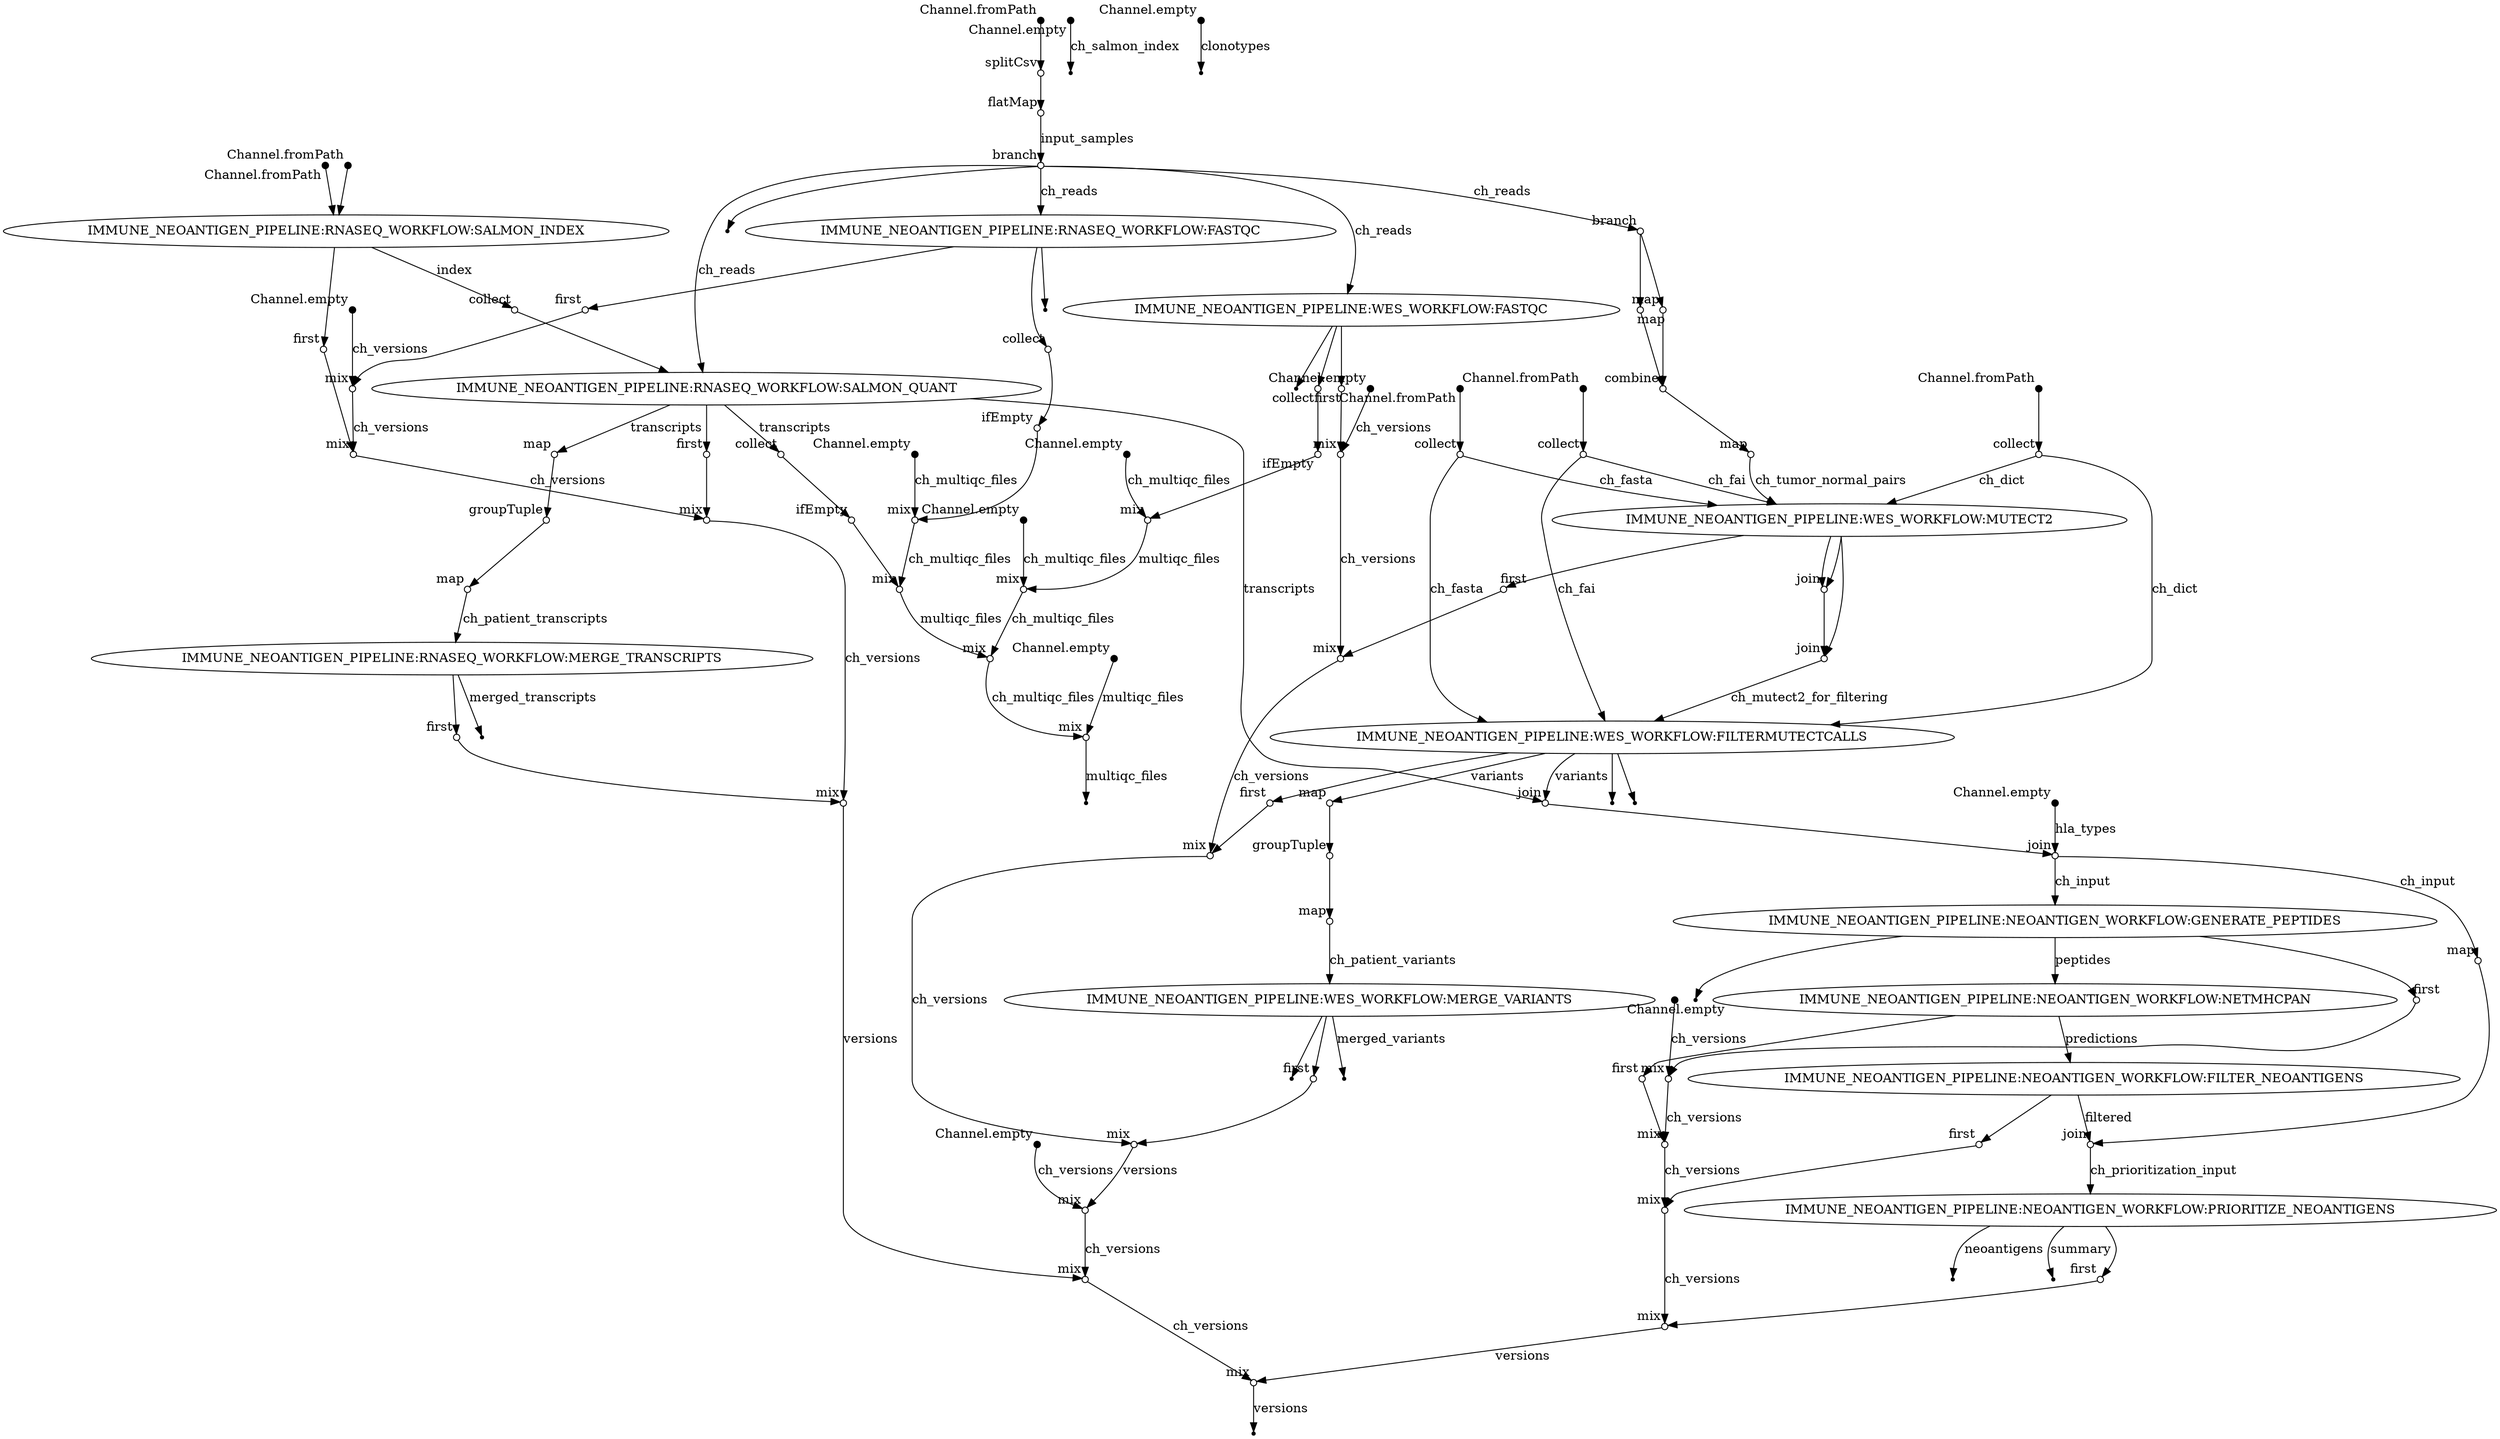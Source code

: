 digraph "pipeline_dag_20250709_223359" {
rankdir=TB;
v0 [shape=point,label="",fixedsize=true,width=0.1,xlabel="Channel.fromPath"];
v1 [shape=circle,label="",fixedsize=true,width=0.1,xlabel="splitCsv"];
v0 -> v1;

v1 [shape=circle,label="",fixedsize=true,width=0.1,xlabel="splitCsv"];
v2 [shape=circle,label="",fixedsize=true,width=0.1,xlabel="flatMap"];
v1 -> v2;

v2 [shape=circle,label="",fixedsize=true,width=0.1,xlabel="flatMap"];
v5 [shape=circle,label="",fixedsize=true,width=0.1,xlabel="branch"];
v2 -> v5 [label="input_samples"];

v3 [shape=point,label="",fixedsize=true,width=0.1,xlabel="Channel.empty"];
v46 [shape=circle,label="",fixedsize=true,width=0.1,xlabel="mix"];
v3 -> v46 [label="ch_versions"];

v4 [shape=point,label="",fixedsize=true,width=0.1,xlabel="Channel.empty"];
v47 [shape=circle,label="",fixedsize=true,width=0.1,xlabel="mix"];
v4 -> v47 [label="ch_multiqc_files"];

v5 [shape=circle,label="",fixedsize=true,width=0.1,xlabel="branch"];
v50 [label="IMMUNE_NEOANTIGEN_PIPELINE:RNASEQ_WORKFLOW:FASTQC"];
v5 -> v50 [label="ch_reads"];

v5 [shape=circle,label="",fixedsize=true,width=0.1,xlabel="branch"];
v6 [shape=point];
v5 -> v6;

v5 [shape=circle,label="",fixedsize=true,width=0.1,xlabel="branch"];
v15 [label="IMMUNE_NEOANTIGEN_PIPELINE:WES_WORKFLOW:FASTQC"];
v5 -> v15 [label="ch_reads"];

v7 [shape=point,label="",fixedsize=true,width=0.1,xlabel="Channel.empty"];
v18 [shape=circle,label="",fixedsize=true,width=0.1,xlabel="mix"];
v7 -> v18 [label="ch_versions"];

v8 [shape=point,label="",fixedsize=true,width=0.1,xlabel="Channel.empty"];
v21 [shape=circle,label="",fixedsize=true,width=0.1,xlabel="mix"];
v8 -> v21 [label="ch_multiqc_files"];

v9 [shape=point,label="",fixedsize=true,width=0.1,xlabel="Channel.fromPath"];
v10 [shape=circle,label="",fixedsize=true,width=0.1,xlabel="collect"];
v9 -> v10;

v10 [shape=circle,label="",fixedsize=true,width=0.1,xlabel="collect"];
v27 [label="IMMUNE_NEOANTIGEN_PIPELINE:WES_WORKFLOW:MUTECT2"];
v10 -> v27 [label="ch_fasta"];

v11 [shape=point,label="",fixedsize=true,width=0.1,xlabel="Channel.fromPath"];
v12 [shape=circle,label="",fixedsize=true,width=0.1,xlabel="collect"];
v11 -> v12;

v12 [shape=circle,label="",fixedsize=true,width=0.1,xlabel="collect"];
v27 [label="IMMUNE_NEOANTIGEN_PIPELINE:WES_WORKFLOW:MUTECT2"];
v12 -> v27 [label="ch_fai"];

v13 [shape=point,label="",fixedsize=true,width=0.1,xlabel="Channel.fromPath"];
v14 [shape=circle,label="",fixedsize=true,width=0.1,xlabel="collect"];
v13 -> v14;

v14 [shape=circle,label="",fixedsize=true,width=0.1,xlabel="collect"];
v27 [label="IMMUNE_NEOANTIGEN_PIPELINE:WES_WORKFLOW:MUTECT2"];
v14 -> v27 [label="ch_dict"];

v15 [label="IMMUNE_NEOANTIGEN_PIPELINE:WES_WORKFLOW:FASTQC"];
v16 [shape=point];
v15 -> v16;

v15 [label="IMMUNE_NEOANTIGEN_PIPELINE:WES_WORKFLOW:FASTQC"];
v19 [shape=circle,label="",fixedsize=true,width=0.1,xlabel="collect"];
v15 -> v19;

v15 [label="IMMUNE_NEOANTIGEN_PIPELINE:WES_WORKFLOW:FASTQC"];
v17 [shape=circle,label="",fixedsize=true,width=0.1,xlabel="first"];
v15 -> v17;

v17 [shape=circle,label="",fixedsize=true,width=0.1,xlabel="first"];
v18 [shape=circle,label="",fixedsize=true,width=0.1,xlabel="mix"];
v17 -> v18;

v18 [shape=circle,label="",fixedsize=true,width=0.1,xlabel="mix"];
v29 [shape=circle,label="",fixedsize=true,width=0.1,xlabel="mix"];
v18 -> v29 [label="ch_versions"];

v19 [shape=circle,label="",fixedsize=true,width=0.1,xlabel="collect"];
v20 [shape=circle,label="",fixedsize=true,width=0.1,xlabel="ifEmpty"];
v19 -> v20;

v20 [shape=circle,label="",fixedsize=true,width=0.1,xlabel="ifEmpty"];
v21 [shape=circle,label="",fixedsize=true,width=0.1,xlabel="mix"];
v20 -> v21;

v21 [shape=circle,label="",fixedsize=true,width=0.1,xlabel="mix"];
v47 [shape=circle,label="",fixedsize=true,width=0.1,xlabel="mix"];
v21 -> v47 [label="multiqc_files"];

v5 [shape=circle,label="",fixedsize=true,width=0.1,xlabel="branch"];
v22 [shape=circle,label="",fixedsize=true,width=0.1,xlabel="branch"];
v5 -> v22 [label="ch_reads"];

v22 [shape=circle,label="",fixedsize=true,width=0.1,xlabel="branch"];
v24 [shape=circle,label="",fixedsize=true,width=0.1,xlabel="map"];
v22 -> v24;

v22 [shape=circle,label="",fixedsize=true,width=0.1,xlabel="branch"];
v23 [shape=circle,label="",fixedsize=true,width=0.1,xlabel="map"];
v22 -> v23;

v23 [shape=circle,label="",fixedsize=true,width=0.1,xlabel="map"];
v25 [shape=circle,label="",fixedsize=true,width=0.1,xlabel="combine"];
v23 -> v25;

v24 [shape=circle,label="",fixedsize=true,width=0.1,xlabel="map"];
v25 [shape=circle,label="",fixedsize=true,width=0.1,xlabel="combine"];
v24 -> v25;

v25 [shape=circle,label="",fixedsize=true,width=0.1,xlabel="combine"];
v26 [shape=circle,label="",fixedsize=true,width=0.1,xlabel="map"];
v25 -> v26;

v26 [shape=circle,label="",fixedsize=true,width=0.1,xlabel="map"];
v27 [label="IMMUNE_NEOANTIGEN_PIPELINE:WES_WORKFLOW:MUTECT2"];
v26 -> v27 [label="ch_tumor_normal_pairs"];

v27 [label="IMMUNE_NEOANTIGEN_PIPELINE:WES_WORKFLOW:MUTECT2"];
v30 [shape=circle,label="",fixedsize=true,width=0.1,xlabel="join"];
v27 -> v30;

v27 [label="IMMUNE_NEOANTIGEN_PIPELINE:WES_WORKFLOW:MUTECT2"];
v30 [shape=circle,label="",fixedsize=true,width=0.1,xlabel="join"];
v27 -> v30;

v27 [label="IMMUNE_NEOANTIGEN_PIPELINE:WES_WORKFLOW:MUTECT2"];
v31 [shape=circle,label="",fixedsize=true,width=0.1,xlabel="join"];
v27 -> v31;

v27 [label="IMMUNE_NEOANTIGEN_PIPELINE:WES_WORKFLOW:MUTECT2"];
v28 [shape=circle,label="",fixedsize=true,width=0.1,xlabel="first"];
v27 -> v28;

v28 [shape=circle,label="",fixedsize=true,width=0.1,xlabel="first"];
v29 [shape=circle,label="",fixedsize=true,width=0.1,xlabel="mix"];
v28 -> v29;

v29 [shape=circle,label="",fixedsize=true,width=0.1,xlabel="mix"];
v36 [shape=circle,label="",fixedsize=true,width=0.1,xlabel="mix"];
v29 -> v36 [label="ch_versions"];

v30 [shape=circle,label="",fixedsize=true,width=0.1,xlabel="join"];
v31 [shape=circle,label="",fixedsize=true,width=0.1,xlabel="join"];
v30 -> v31;

v31 [shape=circle,label="",fixedsize=true,width=0.1,xlabel="join"];
v32 [label="IMMUNE_NEOANTIGEN_PIPELINE:WES_WORKFLOW:FILTERMUTECTCALLS"];
v31 -> v32 [label="ch_mutect2_for_filtering"];

v10 [shape=circle,label="",fixedsize=true,width=0.1,xlabel="collect"];
v32 [label="IMMUNE_NEOANTIGEN_PIPELINE:WES_WORKFLOW:FILTERMUTECTCALLS"];
v10 -> v32 [label="ch_fasta"];

v12 [shape=circle,label="",fixedsize=true,width=0.1,xlabel="collect"];
v32 [label="IMMUNE_NEOANTIGEN_PIPELINE:WES_WORKFLOW:FILTERMUTECTCALLS"];
v12 -> v32 [label="ch_fai"];

v14 [shape=circle,label="",fixedsize=true,width=0.1,xlabel="collect"];
v32 [label="IMMUNE_NEOANTIGEN_PIPELINE:WES_WORKFLOW:FILTERMUTECTCALLS"];
v14 -> v32 [label="ch_dict"];

v32 [label="IMMUNE_NEOANTIGEN_PIPELINE:WES_WORKFLOW:FILTERMUTECTCALLS"];
v38 [shape=circle,label="",fixedsize=true,width=0.1,xlabel="map"];
v32 -> v38 [label="variants"];

v32 [label="IMMUNE_NEOANTIGEN_PIPELINE:WES_WORKFLOW:FILTERMUTECTCALLS"];
v34 [shape=point];
v32 -> v34;

v32 [label="IMMUNE_NEOANTIGEN_PIPELINE:WES_WORKFLOW:FILTERMUTECTCALLS"];
v33 [shape=point];
v32 -> v33;

v32 [label="IMMUNE_NEOANTIGEN_PIPELINE:WES_WORKFLOW:FILTERMUTECTCALLS"];
v35 [shape=circle,label="",fixedsize=true,width=0.1,xlabel="first"];
v32 -> v35;

v35 [shape=circle,label="",fixedsize=true,width=0.1,xlabel="first"];
v36 [shape=circle,label="",fixedsize=true,width=0.1,xlabel="mix"];
v35 -> v36;

v36 [shape=circle,label="",fixedsize=true,width=0.1,xlabel="mix"];
v45 [shape=circle,label="",fixedsize=true,width=0.1,xlabel="mix"];
v36 -> v45 [label="ch_versions"];

v37 [shape=point,label="",fixedsize=true,width=0.1,xlabel="Channel.empty"];
v81 [shape=circle,label="",fixedsize=true,width=0.1,xlabel="join"];
v37 -> v81 [label="hla_types"];

v38 [shape=circle,label="",fixedsize=true,width=0.1,xlabel="map"];
v39 [shape=circle,label="",fixedsize=true,width=0.1,xlabel="groupTuple"];
v38 -> v39;

v39 [shape=circle,label="",fixedsize=true,width=0.1,xlabel="groupTuple"];
v40 [shape=circle,label="",fixedsize=true,width=0.1,xlabel="map"];
v39 -> v40;

v40 [shape=circle,label="",fixedsize=true,width=0.1,xlabel="map"];
v41 [label="IMMUNE_NEOANTIGEN_PIPELINE:WES_WORKFLOW:MERGE_VARIANTS"];
v40 -> v41 [label="ch_patient_variants"];

v41 [label="IMMUNE_NEOANTIGEN_PIPELINE:WES_WORKFLOW:MERGE_VARIANTS"];
v43 [shape=point];
v41 -> v43 [label="merged_variants"];

v41 [label="IMMUNE_NEOANTIGEN_PIPELINE:WES_WORKFLOW:MERGE_VARIANTS"];
v42 [shape=point];
v41 -> v42;

v41 [label="IMMUNE_NEOANTIGEN_PIPELINE:WES_WORKFLOW:MERGE_VARIANTS"];
v44 [shape=circle,label="",fixedsize=true,width=0.1,xlabel="first"];
v41 -> v44;

v44 [shape=circle,label="",fixedsize=true,width=0.1,xlabel="first"];
v45 [shape=circle,label="",fixedsize=true,width=0.1,xlabel="mix"];
v44 -> v45;

v45 [shape=circle,label="",fixedsize=true,width=0.1,xlabel="mix"];
v46 [shape=circle,label="",fixedsize=true,width=0.1,xlabel="mix"];
v45 -> v46 [label="versions"];

v46 [shape=circle,label="",fixedsize=true,width=0.1,xlabel="mix"];
v78 [shape=circle,label="",fixedsize=true,width=0.1,xlabel="mix"];
v46 -> v78 [label="ch_versions"];

v47 [shape=circle,label="",fixedsize=true,width=0.1,xlabel="mix"];
v79 [shape=circle,label="",fixedsize=true,width=0.1,xlabel="mix"];
v47 -> v79 [label="ch_multiqc_files"];

v48 [shape=point,label="",fixedsize=true,width=0.1,xlabel="Channel.empty"];
v53 [shape=circle,label="",fixedsize=true,width=0.1,xlabel="mix"];
v48 -> v53 [label="ch_versions"];

v49 [shape=point,label="",fixedsize=true,width=0.1,xlabel="Channel.empty"];
v56 [shape=circle,label="",fixedsize=true,width=0.1,xlabel="mix"];
v49 -> v56 [label="ch_multiqc_files"];

v50 [label="IMMUNE_NEOANTIGEN_PIPELINE:RNASEQ_WORKFLOW:FASTQC"];
v51 [shape=point];
v50 -> v51;

v50 [label="IMMUNE_NEOANTIGEN_PIPELINE:RNASEQ_WORKFLOW:FASTQC"];
v54 [shape=circle,label="",fixedsize=true,width=0.1,xlabel="collect"];
v50 -> v54;

v50 [label="IMMUNE_NEOANTIGEN_PIPELINE:RNASEQ_WORKFLOW:FASTQC"];
v52 [shape=circle,label="",fixedsize=true,width=0.1,xlabel="first"];
v50 -> v52;

v52 [shape=circle,label="",fixedsize=true,width=0.1,xlabel="first"];
v53 [shape=circle,label="",fixedsize=true,width=0.1,xlabel="mix"];
v52 -> v53;

v53 [shape=circle,label="",fixedsize=true,width=0.1,xlabel="mix"];
v63 [shape=circle,label="",fixedsize=true,width=0.1,xlabel="mix"];
v53 -> v63 [label="ch_versions"];

v54 [shape=circle,label="",fixedsize=true,width=0.1,xlabel="collect"];
v55 [shape=circle,label="",fixedsize=true,width=0.1,xlabel="ifEmpty"];
v54 -> v55;

v55 [shape=circle,label="",fixedsize=true,width=0.1,xlabel="ifEmpty"];
v56 [shape=circle,label="",fixedsize=true,width=0.1,xlabel="mix"];
v55 -> v56;

v56 [shape=circle,label="",fixedsize=true,width=0.1,xlabel="mix"];
v70 [shape=circle,label="",fixedsize=true,width=0.1,xlabel="mix"];
v56 -> v70 [label="ch_multiqc_files"];

v57 [shape=point,label="",fixedsize=true,width=0.1,xlabel="Channel.empty"];
v58 [shape=point];
v57 -> v58 [label="ch_salmon_index"];

v59 [shape=point,label="",fixedsize=true,width=0.1,xlabel="Channel.fromPath"];
v61 [label="IMMUNE_NEOANTIGEN_PIPELINE:RNASEQ_WORKFLOW:SALMON_INDEX"];
v59 -> v61;

v60 [shape=point,label="",fixedsize=true,width=0.1,xlabel="Channel.fromPath"];
v61 [label="IMMUNE_NEOANTIGEN_PIPELINE:RNASEQ_WORKFLOW:SALMON_INDEX"];
v60 -> v61;

v61 [label="IMMUNE_NEOANTIGEN_PIPELINE:RNASEQ_WORKFLOW:SALMON_INDEX"];
v64 [shape=circle,label="",fixedsize=true,width=0.1,xlabel="collect"];
v61 -> v64 [label="index"];

v61 [label="IMMUNE_NEOANTIGEN_PIPELINE:RNASEQ_WORKFLOW:SALMON_INDEX"];
v62 [shape=circle,label="",fixedsize=true,width=0.1,xlabel="first"];
v61 -> v62;

v62 [shape=circle,label="",fixedsize=true,width=0.1,xlabel="first"];
v63 [shape=circle,label="",fixedsize=true,width=0.1,xlabel="mix"];
v62 -> v63;

v63 [shape=circle,label="",fixedsize=true,width=0.1,xlabel="mix"];
v67 [shape=circle,label="",fixedsize=true,width=0.1,xlabel="mix"];
v63 -> v67 [label="ch_versions"];

v64 [shape=circle,label="",fixedsize=true,width=0.1,xlabel="collect"];
v65 [label="IMMUNE_NEOANTIGEN_PIPELINE:RNASEQ_WORKFLOW:SALMON_QUANT"];
v64 -> v65;

v5 [shape=circle,label="",fixedsize=true,width=0.1,xlabel="branch"];
v65 [label="IMMUNE_NEOANTIGEN_PIPELINE:RNASEQ_WORKFLOW:SALMON_QUANT"];
v5 -> v65 [label="ch_reads"];

v65 [label="IMMUNE_NEOANTIGEN_PIPELINE:RNASEQ_WORKFLOW:SALMON_QUANT"];
v68 [shape=circle,label="",fixedsize=true,width=0.1,xlabel="collect"];
v65 -> v68 [label="transcripts"];

v65 [label="IMMUNE_NEOANTIGEN_PIPELINE:RNASEQ_WORKFLOW:SALMON_QUANT"];
v66 [shape=circle,label="",fixedsize=true,width=0.1,xlabel="first"];
v65 -> v66;

v66 [shape=circle,label="",fixedsize=true,width=0.1,xlabel="first"];
v67 [shape=circle,label="",fixedsize=true,width=0.1,xlabel="mix"];
v66 -> v67;

v67 [shape=circle,label="",fixedsize=true,width=0.1,xlabel="mix"];
v77 [shape=circle,label="",fixedsize=true,width=0.1,xlabel="mix"];
v67 -> v77 [label="ch_versions"];

v68 [shape=circle,label="",fixedsize=true,width=0.1,xlabel="collect"];
v69 [shape=circle,label="",fixedsize=true,width=0.1,xlabel="ifEmpty"];
v68 -> v69;

v69 [shape=circle,label="",fixedsize=true,width=0.1,xlabel="ifEmpty"];
v70 [shape=circle,label="",fixedsize=true,width=0.1,xlabel="mix"];
v69 -> v70;

v70 [shape=circle,label="",fixedsize=true,width=0.1,xlabel="mix"];
v79 [shape=circle,label="",fixedsize=true,width=0.1,xlabel="mix"];
v70 -> v79 [label="multiqc_files"];

v65 [label="IMMUNE_NEOANTIGEN_PIPELINE:RNASEQ_WORKFLOW:SALMON_QUANT"];
v71 [shape=circle,label="",fixedsize=true,width=0.1,xlabel="map"];
v65 -> v71 [label="transcripts"];

v71 [shape=circle,label="",fixedsize=true,width=0.1,xlabel="map"];
v72 [shape=circle,label="",fixedsize=true,width=0.1,xlabel="groupTuple"];
v71 -> v72;

v72 [shape=circle,label="",fixedsize=true,width=0.1,xlabel="groupTuple"];
v73 [shape=circle,label="",fixedsize=true,width=0.1,xlabel="map"];
v72 -> v73;

v73 [shape=circle,label="",fixedsize=true,width=0.1,xlabel="map"];
v74 [label="IMMUNE_NEOANTIGEN_PIPELINE:RNASEQ_WORKFLOW:MERGE_TRANSCRIPTS"];
v73 -> v74 [label="ch_patient_transcripts"];

v74 [label="IMMUNE_NEOANTIGEN_PIPELINE:RNASEQ_WORKFLOW:MERGE_TRANSCRIPTS"];
v75 [shape=point];
v74 -> v75 [label="merged_transcripts"];

v74 [label="IMMUNE_NEOANTIGEN_PIPELINE:RNASEQ_WORKFLOW:MERGE_TRANSCRIPTS"];
v76 [shape=circle,label="",fixedsize=true,width=0.1,xlabel="first"];
v74 -> v76;

v76 [shape=circle,label="",fixedsize=true,width=0.1,xlabel="first"];
v77 [shape=circle,label="",fixedsize=true,width=0.1,xlabel="mix"];
v76 -> v77;

v77 [shape=circle,label="",fixedsize=true,width=0.1,xlabel="mix"];
v78 [shape=circle,label="",fixedsize=true,width=0.1,xlabel="mix"];
v77 -> v78 [label="versions"];

v78 [shape=circle,label="",fixedsize=true,width=0.1,xlabel="mix"];
v101 [shape=circle,label="",fixedsize=true,width=0.1,xlabel="mix"];
v78 -> v101 [label="ch_versions"];

v79 [shape=circle,label="",fixedsize=true,width=0.1,xlabel="mix"];
v103 [shape=circle,label="",fixedsize=true,width=0.1,xlabel="mix"];
v79 -> v103 [label="ch_multiqc_files"];

v32 [label="IMMUNE_NEOANTIGEN_PIPELINE:WES_WORKFLOW:FILTERMUTECTCALLS"];
v80 [shape=circle,label="",fixedsize=true,width=0.1,xlabel="join"];
v32 -> v80 [label="variants"];

v65 [label="IMMUNE_NEOANTIGEN_PIPELINE:RNASEQ_WORKFLOW:SALMON_QUANT"];
v80 [shape=circle,label="",fixedsize=true,width=0.1,xlabel="join"];
v65 -> v80 [label="transcripts"];

v80 [shape=circle,label="",fixedsize=true,width=0.1,xlabel="join"];
v81 [shape=circle,label="",fixedsize=true,width=0.1,xlabel="join"];
v80 -> v81;

v81 [shape=circle,label="",fixedsize=true,width=0.1,xlabel="join"];
v84 [label="IMMUNE_NEOANTIGEN_PIPELINE:NEOANTIGEN_WORKFLOW:GENERATE_PEPTIDES"];
v81 -> v84 [label="ch_input"];

v82 [shape=point,label="",fixedsize=true,width=0.1,xlabel="Channel.empty"];
v87 [shape=circle,label="",fixedsize=true,width=0.1,xlabel="mix"];
v82 -> v87 [label="ch_versions"];

v83 [shape=point,label="",fixedsize=true,width=0.1,xlabel="Channel.empty"];
v103 [shape=circle,label="",fixedsize=true,width=0.1,xlabel="mix"];
v83 -> v103 [label="multiqc_files"];

v84 [label="IMMUNE_NEOANTIGEN_PIPELINE:NEOANTIGEN_WORKFLOW:GENERATE_PEPTIDES"];
v88 [label="IMMUNE_NEOANTIGEN_PIPELINE:NEOANTIGEN_WORKFLOW:NETMHCPAN"];
v84 -> v88 [label="peptides"];

v84 [label="IMMUNE_NEOANTIGEN_PIPELINE:NEOANTIGEN_WORKFLOW:GENERATE_PEPTIDES"];
v85 [shape=point];
v84 -> v85;

v84 [label="IMMUNE_NEOANTIGEN_PIPELINE:NEOANTIGEN_WORKFLOW:GENERATE_PEPTIDES"];
v86 [shape=circle,label="",fixedsize=true,width=0.1,xlabel="first"];
v84 -> v86;

v86 [shape=circle,label="",fixedsize=true,width=0.1,xlabel="first"];
v87 [shape=circle,label="",fixedsize=true,width=0.1,xlabel="mix"];
v86 -> v87;

v87 [shape=circle,label="",fixedsize=true,width=0.1,xlabel="mix"];
v90 [shape=circle,label="",fixedsize=true,width=0.1,xlabel="mix"];
v87 -> v90 [label="ch_versions"];

v88 [label="IMMUNE_NEOANTIGEN_PIPELINE:NEOANTIGEN_WORKFLOW:NETMHCPAN"];
v91 [label="IMMUNE_NEOANTIGEN_PIPELINE:NEOANTIGEN_WORKFLOW:FILTER_NEOANTIGENS"];
v88 -> v91 [label="predictions"];

v88 [label="IMMUNE_NEOANTIGEN_PIPELINE:NEOANTIGEN_WORKFLOW:NETMHCPAN"];
v89 [shape=circle,label="",fixedsize=true,width=0.1,xlabel="first"];
v88 -> v89;

v89 [shape=circle,label="",fixedsize=true,width=0.1,xlabel="first"];
v90 [shape=circle,label="",fixedsize=true,width=0.1,xlabel="mix"];
v89 -> v90;

v90 [shape=circle,label="",fixedsize=true,width=0.1,xlabel="mix"];
v93 [shape=circle,label="",fixedsize=true,width=0.1,xlabel="mix"];
v90 -> v93 [label="ch_versions"];

v91 [label="IMMUNE_NEOANTIGEN_PIPELINE:NEOANTIGEN_WORKFLOW:FILTER_NEOANTIGENS"];
v95 [shape=circle,label="",fixedsize=true,width=0.1,xlabel="join"];
v91 -> v95 [label="filtered"];

v91 [label="IMMUNE_NEOANTIGEN_PIPELINE:NEOANTIGEN_WORKFLOW:FILTER_NEOANTIGENS"];
v92 [shape=circle,label="",fixedsize=true,width=0.1,xlabel="first"];
v91 -> v92;

v92 [shape=circle,label="",fixedsize=true,width=0.1,xlabel="first"];
v93 [shape=circle,label="",fixedsize=true,width=0.1,xlabel="mix"];
v92 -> v93;

v93 [shape=circle,label="",fixedsize=true,width=0.1,xlabel="mix"];
v100 [shape=circle,label="",fixedsize=true,width=0.1,xlabel="mix"];
v93 -> v100 [label="ch_versions"];

v81 [shape=circle,label="",fixedsize=true,width=0.1,xlabel="join"];
v94 [shape=circle,label="",fixedsize=true,width=0.1,xlabel="map"];
v81 -> v94 [label="ch_input"];

v94 [shape=circle,label="",fixedsize=true,width=0.1,xlabel="map"];
v95 [shape=circle,label="",fixedsize=true,width=0.1,xlabel="join"];
v94 -> v95;

v95 [shape=circle,label="",fixedsize=true,width=0.1,xlabel="join"];
v96 [label="IMMUNE_NEOANTIGEN_PIPELINE:NEOANTIGEN_WORKFLOW:PRIORITIZE_NEOANTIGENS"];
v95 -> v96 [label="ch_prioritization_input"];

v96 [label="IMMUNE_NEOANTIGEN_PIPELINE:NEOANTIGEN_WORKFLOW:PRIORITIZE_NEOANTIGENS"];
v98 [shape=point];
v96 -> v98 [label="neoantigens"];

v96 [label="IMMUNE_NEOANTIGEN_PIPELINE:NEOANTIGEN_WORKFLOW:PRIORITIZE_NEOANTIGENS"];
v97 [shape=point];
v96 -> v97 [label="summary"];

v96 [label="IMMUNE_NEOANTIGEN_PIPELINE:NEOANTIGEN_WORKFLOW:PRIORITIZE_NEOANTIGENS"];
v99 [shape=circle,label="",fixedsize=true,width=0.1,xlabel="first"];
v96 -> v99;

v99 [shape=circle,label="",fixedsize=true,width=0.1,xlabel="first"];
v100 [shape=circle,label="",fixedsize=true,width=0.1,xlabel="mix"];
v99 -> v100;

v100 [shape=circle,label="",fixedsize=true,width=0.1,xlabel="mix"];
v101 [shape=circle,label="",fixedsize=true,width=0.1,xlabel="mix"];
v100 -> v101 [label="versions"];

v101 [shape=circle,label="",fixedsize=true,width=0.1,xlabel="mix"];
v102 [shape=point];
v101 -> v102 [label="versions"];

v103 [shape=circle,label="",fixedsize=true,width=0.1,xlabel="mix"];
v104 [shape=point];
v103 -> v104 [label="multiqc_files"];

v105 [shape=point,label="",fixedsize=true,width=0.1,xlabel="Channel.empty"];
v106 [shape=point];
v105 -> v106 [label="clonotypes"];

}
